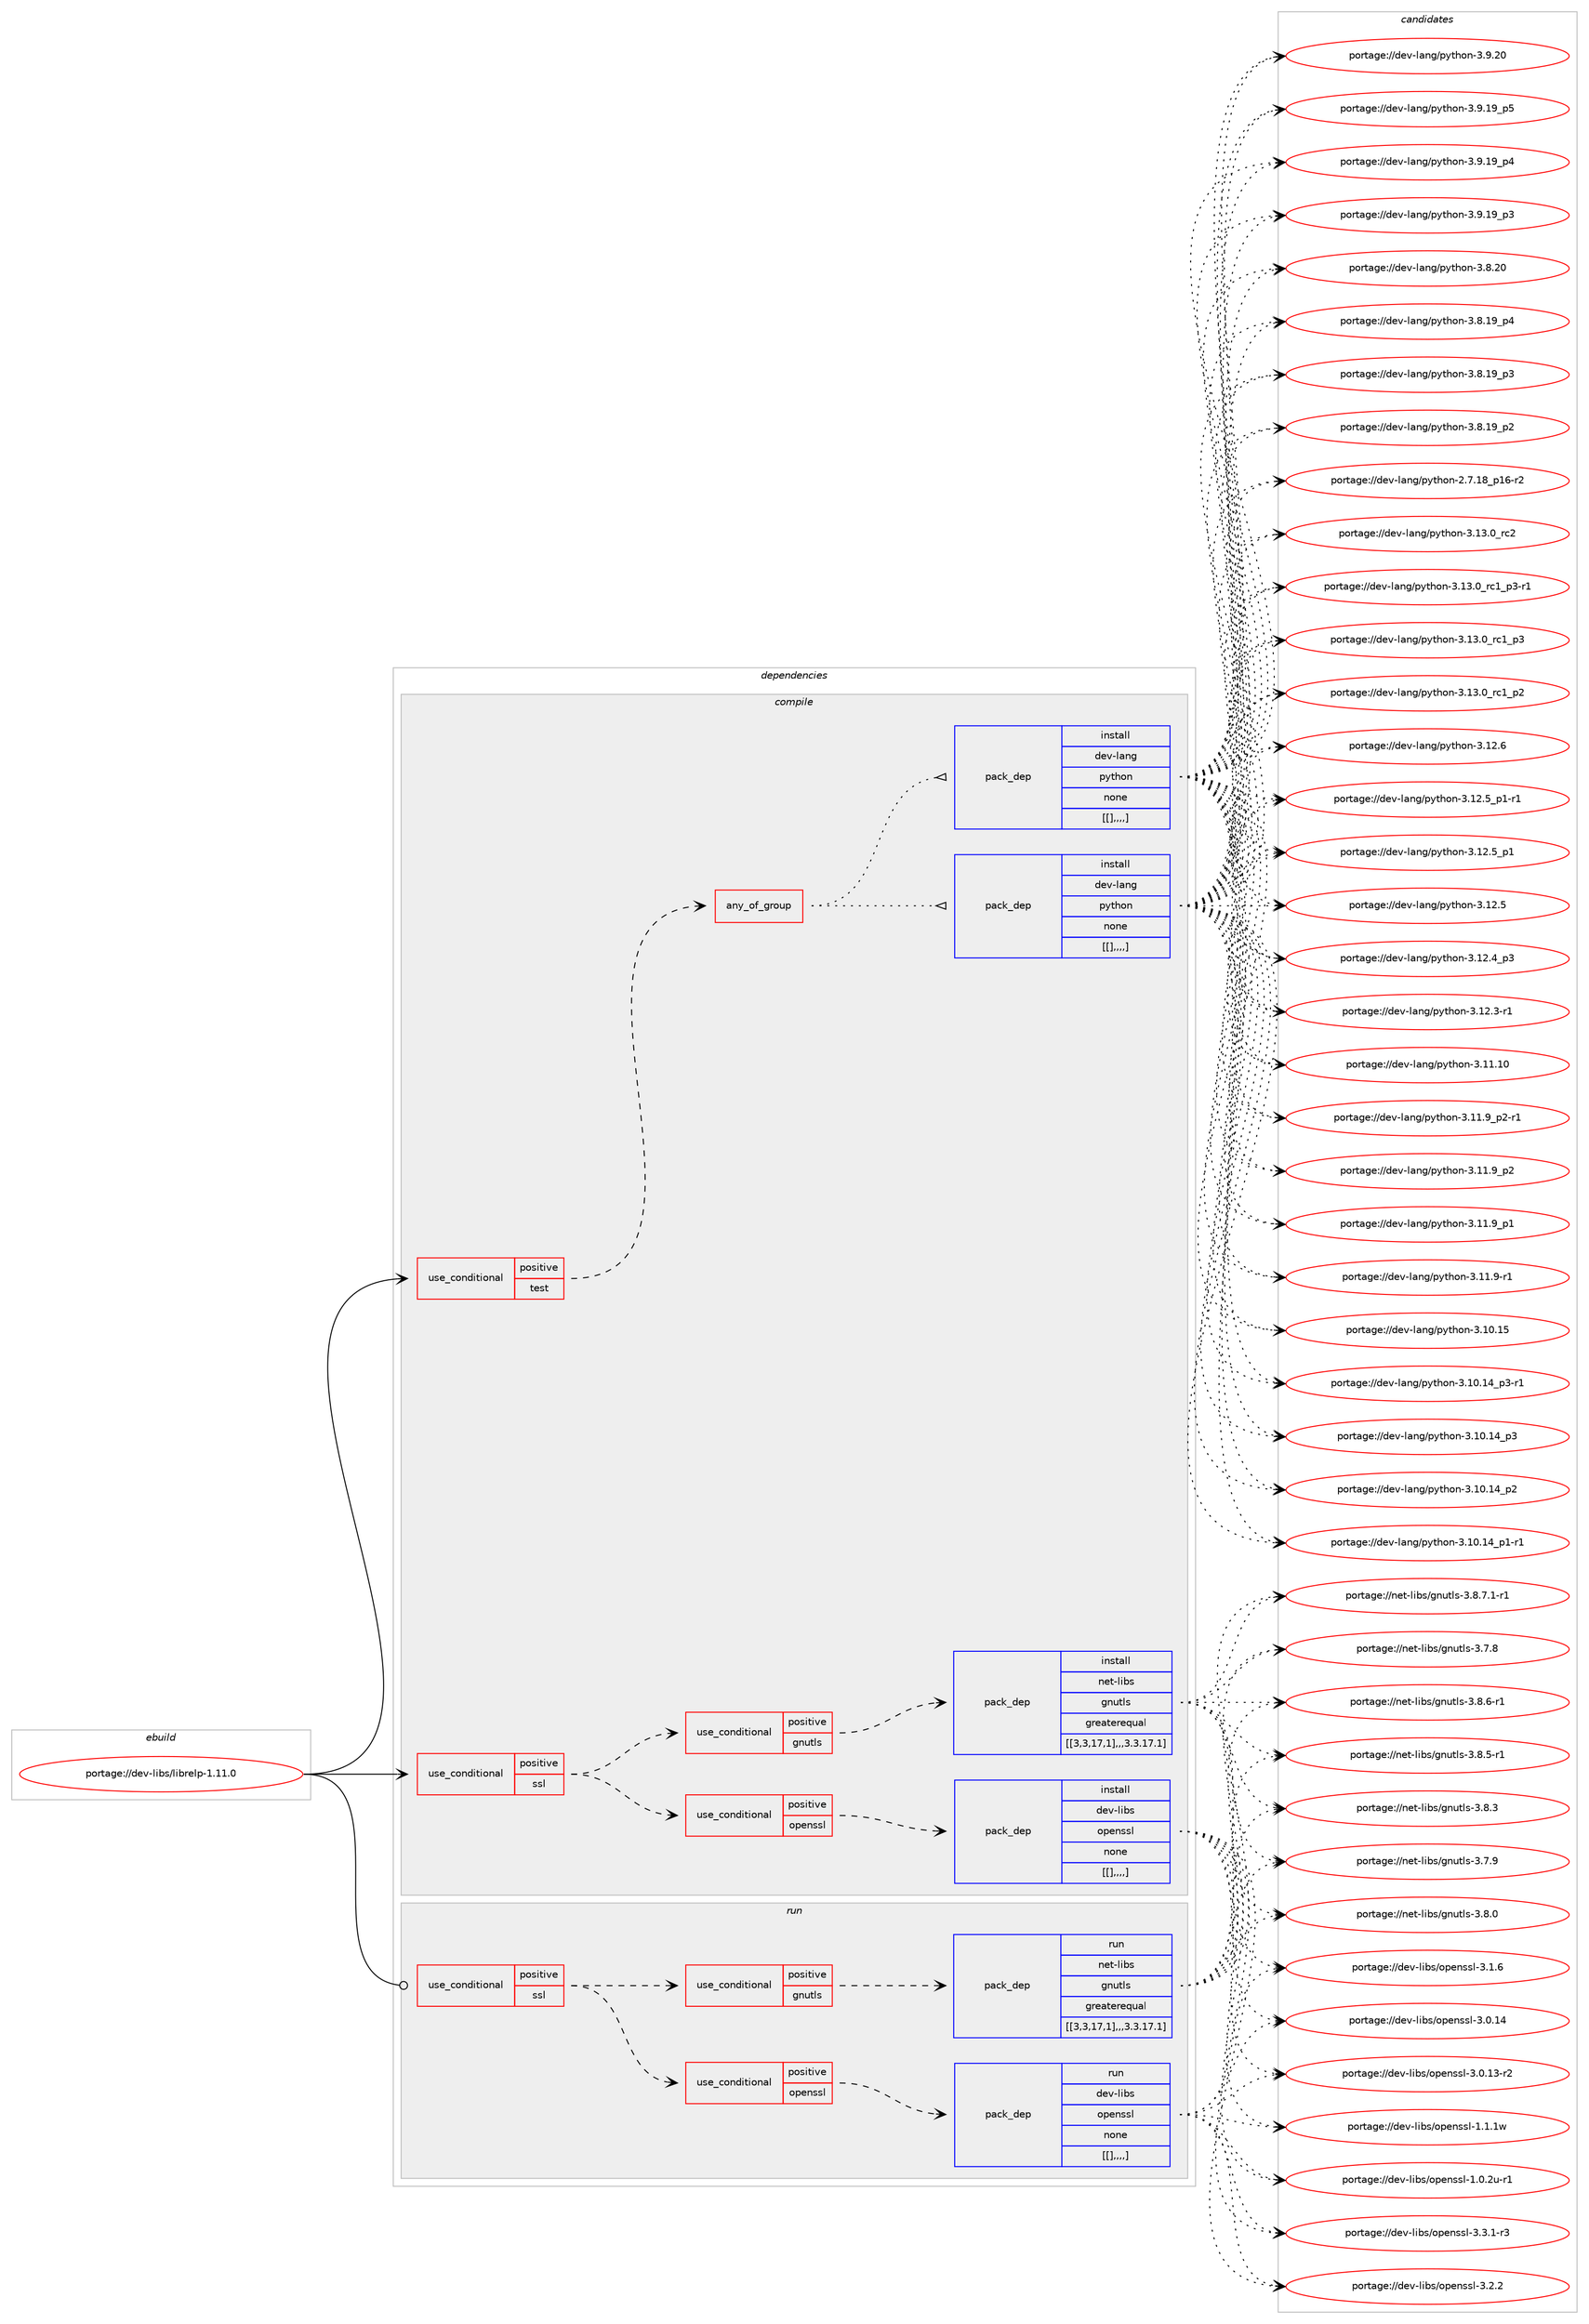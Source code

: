 digraph prolog {

# *************
# Graph options
# *************

newrank=true;
concentrate=true;
compound=true;
graph [rankdir=LR,fontname=Helvetica,fontsize=10,ranksep=1.5];#, ranksep=2.5, nodesep=0.2];
edge  [arrowhead=vee];
node  [fontname=Helvetica,fontsize=10];

# **********
# The ebuild
# **********

subgraph cluster_leftcol {
color=gray;
label=<<i>ebuild</i>>;
id [label="portage://dev-libs/librelp-1.11.0", color=red, width=4, href="../dev-libs/librelp-1.11.0.svg"];
}

# ****************
# The dependencies
# ****************

subgraph cluster_midcol {
color=gray;
label=<<i>dependencies</i>>;
subgraph cluster_compile {
fillcolor="#eeeeee";
style=filled;
label=<<i>compile</i>>;
subgraph cond27670 {
dependency112101 [label=<<TABLE BORDER="0" CELLBORDER="1" CELLSPACING="0" CELLPADDING="4"><TR><TD ROWSPAN="3" CELLPADDING="10">use_conditional</TD></TR><TR><TD>positive</TD></TR><TR><TD>ssl</TD></TR></TABLE>>, shape=none, color=red];
subgraph cond27671 {
dependency112102 [label=<<TABLE BORDER="0" CELLBORDER="1" CELLSPACING="0" CELLPADDING="4"><TR><TD ROWSPAN="3" CELLPADDING="10">use_conditional</TD></TR><TR><TD>positive</TD></TR><TR><TD>gnutls</TD></TR></TABLE>>, shape=none, color=red];
subgraph pack83267 {
dependency112103 [label=<<TABLE BORDER="0" CELLBORDER="1" CELLSPACING="0" CELLPADDING="4" WIDTH="220"><TR><TD ROWSPAN="6" CELLPADDING="30">pack_dep</TD></TR><TR><TD WIDTH="110">install</TD></TR><TR><TD>net-libs</TD></TR><TR><TD>gnutls</TD></TR><TR><TD>greaterequal</TD></TR><TR><TD>[[3,3,17,1],,,3.3.17.1]</TD></TR></TABLE>>, shape=none, color=blue];
}
dependency112102:e -> dependency112103:w [weight=20,style="dashed",arrowhead="vee"];
}
dependency112101:e -> dependency112102:w [weight=20,style="dashed",arrowhead="vee"];
subgraph cond27672 {
dependency112104 [label=<<TABLE BORDER="0" CELLBORDER="1" CELLSPACING="0" CELLPADDING="4"><TR><TD ROWSPAN="3" CELLPADDING="10">use_conditional</TD></TR><TR><TD>positive</TD></TR><TR><TD>openssl</TD></TR></TABLE>>, shape=none, color=red];
subgraph pack83268 {
dependency112105 [label=<<TABLE BORDER="0" CELLBORDER="1" CELLSPACING="0" CELLPADDING="4" WIDTH="220"><TR><TD ROWSPAN="6" CELLPADDING="30">pack_dep</TD></TR><TR><TD WIDTH="110">install</TD></TR><TR><TD>dev-libs</TD></TR><TR><TD>openssl</TD></TR><TR><TD>none</TD></TR><TR><TD>[[],,,,]</TD></TR></TABLE>>, shape=none, color=blue];
}
dependency112104:e -> dependency112105:w [weight=20,style="dashed",arrowhead="vee"];
}
dependency112101:e -> dependency112104:w [weight=20,style="dashed",arrowhead="vee"];
}
id:e -> dependency112101:w [weight=20,style="solid",arrowhead="vee"];
subgraph cond27673 {
dependency112106 [label=<<TABLE BORDER="0" CELLBORDER="1" CELLSPACING="0" CELLPADDING="4"><TR><TD ROWSPAN="3" CELLPADDING="10">use_conditional</TD></TR><TR><TD>positive</TD></TR><TR><TD>test</TD></TR></TABLE>>, shape=none, color=red];
subgraph any1014 {
dependency112107 [label=<<TABLE BORDER="0" CELLBORDER="1" CELLSPACING="0" CELLPADDING="4"><TR><TD CELLPADDING="10">any_of_group</TD></TR></TABLE>>, shape=none, color=red];subgraph pack83269 {
dependency112108 [label=<<TABLE BORDER="0" CELLBORDER="1" CELLSPACING="0" CELLPADDING="4" WIDTH="220"><TR><TD ROWSPAN="6" CELLPADDING="30">pack_dep</TD></TR><TR><TD WIDTH="110">install</TD></TR><TR><TD>dev-lang</TD></TR><TR><TD>python</TD></TR><TR><TD>none</TD></TR><TR><TD>[[],,,,]</TD></TR></TABLE>>, shape=none, color=blue];
}
dependency112107:e -> dependency112108:w [weight=20,style="dotted",arrowhead="oinv"];
subgraph pack83270 {
dependency112109 [label=<<TABLE BORDER="0" CELLBORDER="1" CELLSPACING="0" CELLPADDING="4" WIDTH="220"><TR><TD ROWSPAN="6" CELLPADDING="30">pack_dep</TD></TR><TR><TD WIDTH="110">install</TD></TR><TR><TD>dev-lang</TD></TR><TR><TD>python</TD></TR><TR><TD>none</TD></TR><TR><TD>[[],,,,]</TD></TR></TABLE>>, shape=none, color=blue];
}
dependency112107:e -> dependency112109:w [weight=20,style="dotted",arrowhead="oinv"];
}
dependency112106:e -> dependency112107:w [weight=20,style="dashed",arrowhead="vee"];
}
id:e -> dependency112106:w [weight=20,style="solid",arrowhead="vee"];
}
subgraph cluster_compileandrun {
fillcolor="#eeeeee";
style=filled;
label=<<i>compile and run</i>>;
}
subgraph cluster_run {
fillcolor="#eeeeee";
style=filled;
label=<<i>run</i>>;
subgraph cond27674 {
dependency112110 [label=<<TABLE BORDER="0" CELLBORDER="1" CELLSPACING="0" CELLPADDING="4"><TR><TD ROWSPAN="3" CELLPADDING="10">use_conditional</TD></TR><TR><TD>positive</TD></TR><TR><TD>ssl</TD></TR></TABLE>>, shape=none, color=red];
subgraph cond27675 {
dependency112111 [label=<<TABLE BORDER="0" CELLBORDER="1" CELLSPACING="0" CELLPADDING="4"><TR><TD ROWSPAN="3" CELLPADDING="10">use_conditional</TD></TR><TR><TD>positive</TD></TR><TR><TD>gnutls</TD></TR></TABLE>>, shape=none, color=red];
subgraph pack83271 {
dependency112112 [label=<<TABLE BORDER="0" CELLBORDER="1" CELLSPACING="0" CELLPADDING="4" WIDTH="220"><TR><TD ROWSPAN="6" CELLPADDING="30">pack_dep</TD></TR><TR><TD WIDTH="110">run</TD></TR><TR><TD>net-libs</TD></TR><TR><TD>gnutls</TD></TR><TR><TD>greaterequal</TD></TR><TR><TD>[[3,3,17,1],,,3.3.17.1]</TD></TR></TABLE>>, shape=none, color=blue];
}
dependency112111:e -> dependency112112:w [weight=20,style="dashed",arrowhead="vee"];
}
dependency112110:e -> dependency112111:w [weight=20,style="dashed",arrowhead="vee"];
subgraph cond27676 {
dependency112113 [label=<<TABLE BORDER="0" CELLBORDER="1" CELLSPACING="0" CELLPADDING="4"><TR><TD ROWSPAN="3" CELLPADDING="10">use_conditional</TD></TR><TR><TD>positive</TD></TR><TR><TD>openssl</TD></TR></TABLE>>, shape=none, color=red];
subgraph pack83272 {
dependency112114 [label=<<TABLE BORDER="0" CELLBORDER="1" CELLSPACING="0" CELLPADDING="4" WIDTH="220"><TR><TD ROWSPAN="6" CELLPADDING="30">pack_dep</TD></TR><TR><TD WIDTH="110">run</TD></TR><TR><TD>dev-libs</TD></TR><TR><TD>openssl</TD></TR><TR><TD>none</TD></TR><TR><TD>[[],,,,]</TD></TR></TABLE>>, shape=none, color=blue];
}
dependency112113:e -> dependency112114:w [weight=20,style="dashed",arrowhead="vee"];
}
dependency112110:e -> dependency112113:w [weight=20,style="dashed",arrowhead="vee"];
}
id:e -> dependency112110:w [weight=20,style="solid",arrowhead="odot"];
}
}

# **************
# The candidates
# **************

subgraph cluster_choices {
rank=same;
color=gray;
label=<<i>candidates</i>>;

subgraph choice83267 {
color=black;
nodesep=1;
choice11010111645108105981154710311011711610811545514656465546494511449 [label="portage://net-libs/gnutls-3.8.7.1-r1", color=red, width=4,href="../net-libs/gnutls-3.8.7.1-r1.svg"];
choice1101011164510810598115471031101171161081154551465646544511449 [label="portage://net-libs/gnutls-3.8.6-r1", color=red, width=4,href="../net-libs/gnutls-3.8.6-r1.svg"];
choice1101011164510810598115471031101171161081154551465646534511449 [label="portage://net-libs/gnutls-3.8.5-r1", color=red, width=4,href="../net-libs/gnutls-3.8.5-r1.svg"];
choice110101116451081059811547103110117116108115455146564651 [label="portage://net-libs/gnutls-3.8.3", color=red, width=4,href="../net-libs/gnutls-3.8.3.svg"];
choice110101116451081059811547103110117116108115455146564648 [label="portage://net-libs/gnutls-3.8.0", color=red, width=4,href="../net-libs/gnutls-3.8.0.svg"];
choice110101116451081059811547103110117116108115455146554657 [label="portage://net-libs/gnutls-3.7.9", color=red, width=4,href="../net-libs/gnutls-3.7.9.svg"];
choice110101116451081059811547103110117116108115455146554656 [label="portage://net-libs/gnutls-3.7.8", color=red, width=4,href="../net-libs/gnutls-3.7.8.svg"];
dependency112103:e -> choice11010111645108105981154710311011711610811545514656465546494511449:w [style=dotted,weight="100"];
dependency112103:e -> choice1101011164510810598115471031101171161081154551465646544511449:w [style=dotted,weight="100"];
dependency112103:e -> choice1101011164510810598115471031101171161081154551465646534511449:w [style=dotted,weight="100"];
dependency112103:e -> choice110101116451081059811547103110117116108115455146564651:w [style=dotted,weight="100"];
dependency112103:e -> choice110101116451081059811547103110117116108115455146564648:w [style=dotted,weight="100"];
dependency112103:e -> choice110101116451081059811547103110117116108115455146554657:w [style=dotted,weight="100"];
dependency112103:e -> choice110101116451081059811547103110117116108115455146554656:w [style=dotted,weight="100"];
}
subgraph choice83268 {
color=black;
nodesep=1;
choice1001011184510810598115471111121011101151151084551465146494511451 [label="portage://dev-libs/openssl-3.3.1-r3", color=red, width=4,href="../dev-libs/openssl-3.3.1-r3.svg"];
choice100101118451081059811547111112101110115115108455146504650 [label="portage://dev-libs/openssl-3.2.2", color=red, width=4,href="../dev-libs/openssl-3.2.2.svg"];
choice100101118451081059811547111112101110115115108455146494654 [label="portage://dev-libs/openssl-3.1.6", color=red, width=4,href="../dev-libs/openssl-3.1.6.svg"];
choice10010111845108105981154711111210111011511510845514648464952 [label="portage://dev-libs/openssl-3.0.14", color=red, width=4,href="../dev-libs/openssl-3.0.14.svg"];
choice100101118451081059811547111112101110115115108455146484649514511450 [label="portage://dev-libs/openssl-3.0.13-r2", color=red, width=4,href="../dev-libs/openssl-3.0.13-r2.svg"];
choice100101118451081059811547111112101110115115108454946494649119 [label="portage://dev-libs/openssl-1.1.1w", color=red, width=4,href="../dev-libs/openssl-1.1.1w.svg"];
choice1001011184510810598115471111121011101151151084549464846501174511449 [label="portage://dev-libs/openssl-1.0.2u-r1", color=red, width=4,href="../dev-libs/openssl-1.0.2u-r1.svg"];
dependency112105:e -> choice1001011184510810598115471111121011101151151084551465146494511451:w [style=dotted,weight="100"];
dependency112105:e -> choice100101118451081059811547111112101110115115108455146504650:w [style=dotted,weight="100"];
dependency112105:e -> choice100101118451081059811547111112101110115115108455146494654:w [style=dotted,weight="100"];
dependency112105:e -> choice10010111845108105981154711111210111011511510845514648464952:w [style=dotted,weight="100"];
dependency112105:e -> choice100101118451081059811547111112101110115115108455146484649514511450:w [style=dotted,weight="100"];
dependency112105:e -> choice100101118451081059811547111112101110115115108454946494649119:w [style=dotted,weight="100"];
dependency112105:e -> choice1001011184510810598115471111121011101151151084549464846501174511449:w [style=dotted,weight="100"];
}
subgraph choice83269 {
color=black;
nodesep=1;
choice10010111845108971101034711212111610411111045514649514648951149950 [label="portage://dev-lang/python-3.13.0_rc2", color=red, width=4,href="../dev-lang/python-3.13.0_rc2.svg"];
choice1001011184510897110103471121211161041111104551464951464895114994995112514511449 [label="portage://dev-lang/python-3.13.0_rc1_p3-r1", color=red, width=4,href="../dev-lang/python-3.13.0_rc1_p3-r1.svg"];
choice100101118451089711010347112121116104111110455146495146489511499499511251 [label="portage://dev-lang/python-3.13.0_rc1_p3", color=red, width=4,href="../dev-lang/python-3.13.0_rc1_p3.svg"];
choice100101118451089711010347112121116104111110455146495146489511499499511250 [label="portage://dev-lang/python-3.13.0_rc1_p2", color=red, width=4,href="../dev-lang/python-3.13.0_rc1_p2.svg"];
choice10010111845108971101034711212111610411111045514649504654 [label="portage://dev-lang/python-3.12.6", color=red, width=4,href="../dev-lang/python-3.12.6.svg"];
choice1001011184510897110103471121211161041111104551464950465395112494511449 [label="portage://dev-lang/python-3.12.5_p1-r1", color=red, width=4,href="../dev-lang/python-3.12.5_p1-r1.svg"];
choice100101118451089711010347112121116104111110455146495046539511249 [label="portage://dev-lang/python-3.12.5_p1", color=red, width=4,href="../dev-lang/python-3.12.5_p1.svg"];
choice10010111845108971101034711212111610411111045514649504653 [label="portage://dev-lang/python-3.12.5", color=red, width=4,href="../dev-lang/python-3.12.5.svg"];
choice100101118451089711010347112121116104111110455146495046529511251 [label="portage://dev-lang/python-3.12.4_p3", color=red, width=4,href="../dev-lang/python-3.12.4_p3.svg"];
choice100101118451089711010347112121116104111110455146495046514511449 [label="portage://dev-lang/python-3.12.3-r1", color=red, width=4,href="../dev-lang/python-3.12.3-r1.svg"];
choice1001011184510897110103471121211161041111104551464949464948 [label="portage://dev-lang/python-3.11.10", color=red, width=4,href="../dev-lang/python-3.11.10.svg"];
choice1001011184510897110103471121211161041111104551464949465795112504511449 [label="portage://dev-lang/python-3.11.9_p2-r1", color=red, width=4,href="../dev-lang/python-3.11.9_p2-r1.svg"];
choice100101118451089711010347112121116104111110455146494946579511250 [label="portage://dev-lang/python-3.11.9_p2", color=red, width=4,href="../dev-lang/python-3.11.9_p2.svg"];
choice100101118451089711010347112121116104111110455146494946579511249 [label="portage://dev-lang/python-3.11.9_p1", color=red, width=4,href="../dev-lang/python-3.11.9_p1.svg"];
choice100101118451089711010347112121116104111110455146494946574511449 [label="portage://dev-lang/python-3.11.9-r1", color=red, width=4,href="../dev-lang/python-3.11.9-r1.svg"];
choice1001011184510897110103471121211161041111104551464948464953 [label="portage://dev-lang/python-3.10.15", color=red, width=4,href="../dev-lang/python-3.10.15.svg"];
choice100101118451089711010347112121116104111110455146494846495295112514511449 [label="portage://dev-lang/python-3.10.14_p3-r1", color=red, width=4,href="../dev-lang/python-3.10.14_p3-r1.svg"];
choice10010111845108971101034711212111610411111045514649484649529511251 [label="portage://dev-lang/python-3.10.14_p3", color=red, width=4,href="../dev-lang/python-3.10.14_p3.svg"];
choice10010111845108971101034711212111610411111045514649484649529511250 [label="portage://dev-lang/python-3.10.14_p2", color=red, width=4,href="../dev-lang/python-3.10.14_p2.svg"];
choice100101118451089711010347112121116104111110455146494846495295112494511449 [label="portage://dev-lang/python-3.10.14_p1-r1", color=red, width=4,href="../dev-lang/python-3.10.14_p1-r1.svg"];
choice10010111845108971101034711212111610411111045514657465048 [label="portage://dev-lang/python-3.9.20", color=red, width=4,href="../dev-lang/python-3.9.20.svg"];
choice100101118451089711010347112121116104111110455146574649579511253 [label="portage://dev-lang/python-3.9.19_p5", color=red, width=4,href="../dev-lang/python-3.9.19_p5.svg"];
choice100101118451089711010347112121116104111110455146574649579511252 [label="portage://dev-lang/python-3.9.19_p4", color=red, width=4,href="../dev-lang/python-3.9.19_p4.svg"];
choice100101118451089711010347112121116104111110455146574649579511251 [label="portage://dev-lang/python-3.9.19_p3", color=red, width=4,href="../dev-lang/python-3.9.19_p3.svg"];
choice10010111845108971101034711212111610411111045514656465048 [label="portage://dev-lang/python-3.8.20", color=red, width=4,href="../dev-lang/python-3.8.20.svg"];
choice100101118451089711010347112121116104111110455146564649579511252 [label="portage://dev-lang/python-3.8.19_p4", color=red, width=4,href="../dev-lang/python-3.8.19_p4.svg"];
choice100101118451089711010347112121116104111110455146564649579511251 [label="portage://dev-lang/python-3.8.19_p3", color=red, width=4,href="../dev-lang/python-3.8.19_p3.svg"];
choice100101118451089711010347112121116104111110455146564649579511250 [label="portage://dev-lang/python-3.8.19_p2", color=red, width=4,href="../dev-lang/python-3.8.19_p2.svg"];
choice100101118451089711010347112121116104111110455046554649569511249544511450 [label="portage://dev-lang/python-2.7.18_p16-r2", color=red, width=4,href="../dev-lang/python-2.7.18_p16-r2.svg"];
dependency112108:e -> choice10010111845108971101034711212111610411111045514649514648951149950:w [style=dotted,weight="100"];
dependency112108:e -> choice1001011184510897110103471121211161041111104551464951464895114994995112514511449:w [style=dotted,weight="100"];
dependency112108:e -> choice100101118451089711010347112121116104111110455146495146489511499499511251:w [style=dotted,weight="100"];
dependency112108:e -> choice100101118451089711010347112121116104111110455146495146489511499499511250:w [style=dotted,weight="100"];
dependency112108:e -> choice10010111845108971101034711212111610411111045514649504654:w [style=dotted,weight="100"];
dependency112108:e -> choice1001011184510897110103471121211161041111104551464950465395112494511449:w [style=dotted,weight="100"];
dependency112108:e -> choice100101118451089711010347112121116104111110455146495046539511249:w [style=dotted,weight="100"];
dependency112108:e -> choice10010111845108971101034711212111610411111045514649504653:w [style=dotted,weight="100"];
dependency112108:e -> choice100101118451089711010347112121116104111110455146495046529511251:w [style=dotted,weight="100"];
dependency112108:e -> choice100101118451089711010347112121116104111110455146495046514511449:w [style=dotted,weight="100"];
dependency112108:e -> choice1001011184510897110103471121211161041111104551464949464948:w [style=dotted,weight="100"];
dependency112108:e -> choice1001011184510897110103471121211161041111104551464949465795112504511449:w [style=dotted,weight="100"];
dependency112108:e -> choice100101118451089711010347112121116104111110455146494946579511250:w [style=dotted,weight="100"];
dependency112108:e -> choice100101118451089711010347112121116104111110455146494946579511249:w [style=dotted,weight="100"];
dependency112108:e -> choice100101118451089711010347112121116104111110455146494946574511449:w [style=dotted,weight="100"];
dependency112108:e -> choice1001011184510897110103471121211161041111104551464948464953:w [style=dotted,weight="100"];
dependency112108:e -> choice100101118451089711010347112121116104111110455146494846495295112514511449:w [style=dotted,weight="100"];
dependency112108:e -> choice10010111845108971101034711212111610411111045514649484649529511251:w [style=dotted,weight="100"];
dependency112108:e -> choice10010111845108971101034711212111610411111045514649484649529511250:w [style=dotted,weight="100"];
dependency112108:e -> choice100101118451089711010347112121116104111110455146494846495295112494511449:w [style=dotted,weight="100"];
dependency112108:e -> choice10010111845108971101034711212111610411111045514657465048:w [style=dotted,weight="100"];
dependency112108:e -> choice100101118451089711010347112121116104111110455146574649579511253:w [style=dotted,weight="100"];
dependency112108:e -> choice100101118451089711010347112121116104111110455146574649579511252:w [style=dotted,weight="100"];
dependency112108:e -> choice100101118451089711010347112121116104111110455146574649579511251:w [style=dotted,weight="100"];
dependency112108:e -> choice10010111845108971101034711212111610411111045514656465048:w [style=dotted,weight="100"];
dependency112108:e -> choice100101118451089711010347112121116104111110455146564649579511252:w [style=dotted,weight="100"];
dependency112108:e -> choice100101118451089711010347112121116104111110455146564649579511251:w [style=dotted,weight="100"];
dependency112108:e -> choice100101118451089711010347112121116104111110455146564649579511250:w [style=dotted,weight="100"];
dependency112108:e -> choice100101118451089711010347112121116104111110455046554649569511249544511450:w [style=dotted,weight="100"];
}
subgraph choice83270 {
color=black;
nodesep=1;
choice10010111845108971101034711212111610411111045514649514648951149950 [label="portage://dev-lang/python-3.13.0_rc2", color=red, width=4,href="../dev-lang/python-3.13.0_rc2.svg"];
choice1001011184510897110103471121211161041111104551464951464895114994995112514511449 [label="portage://dev-lang/python-3.13.0_rc1_p3-r1", color=red, width=4,href="../dev-lang/python-3.13.0_rc1_p3-r1.svg"];
choice100101118451089711010347112121116104111110455146495146489511499499511251 [label="portage://dev-lang/python-3.13.0_rc1_p3", color=red, width=4,href="../dev-lang/python-3.13.0_rc1_p3.svg"];
choice100101118451089711010347112121116104111110455146495146489511499499511250 [label="portage://dev-lang/python-3.13.0_rc1_p2", color=red, width=4,href="../dev-lang/python-3.13.0_rc1_p2.svg"];
choice10010111845108971101034711212111610411111045514649504654 [label="portage://dev-lang/python-3.12.6", color=red, width=4,href="../dev-lang/python-3.12.6.svg"];
choice1001011184510897110103471121211161041111104551464950465395112494511449 [label="portage://dev-lang/python-3.12.5_p1-r1", color=red, width=4,href="../dev-lang/python-3.12.5_p1-r1.svg"];
choice100101118451089711010347112121116104111110455146495046539511249 [label="portage://dev-lang/python-3.12.5_p1", color=red, width=4,href="../dev-lang/python-3.12.5_p1.svg"];
choice10010111845108971101034711212111610411111045514649504653 [label="portage://dev-lang/python-3.12.5", color=red, width=4,href="../dev-lang/python-3.12.5.svg"];
choice100101118451089711010347112121116104111110455146495046529511251 [label="portage://dev-lang/python-3.12.4_p3", color=red, width=4,href="../dev-lang/python-3.12.4_p3.svg"];
choice100101118451089711010347112121116104111110455146495046514511449 [label="portage://dev-lang/python-3.12.3-r1", color=red, width=4,href="../dev-lang/python-3.12.3-r1.svg"];
choice1001011184510897110103471121211161041111104551464949464948 [label="portage://dev-lang/python-3.11.10", color=red, width=4,href="../dev-lang/python-3.11.10.svg"];
choice1001011184510897110103471121211161041111104551464949465795112504511449 [label="portage://dev-lang/python-3.11.9_p2-r1", color=red, width=4,href="../dev-lang/python-3.11.9_p2-r1.svg"];
choice100101118451089711010347112121116104111110455146494946579511250 [label="portage://dev-lang/python-3.11.9_p2", color=red, width=4,href="../dev-lang/python-3.11.9_p2.svg"];
choice100101118451089711010347112121116104111110455146494946579511249 [label="portage://dev-lang/python-3.11.9_p1", color=red, width=4,href="../dev-lang/python-3.11.9_p1.svg"];
choice100101118451089711010347112121116104111110455146494946574511449 [label="portage://dev-lang/python-3.11.9-r1", color=red, width=4,href="../dev-lang/python-3.11.9-r1.svg"];
choice1001011184510897110103471121211161041111104551464948464953 [label="portage://dev-lang/python-3.10.15", color=red, width=4,href="../dev-lang/python-3.10.15.svg"];
choice100101118451089711010347112121116104111110455146494846495295112514511449 [label="portage://dev-lang/python-3.10.14_p3-r1", color=red, width=4,href="../dev-lang/python-3.10.14_p3-r1.svg"];
choice10010111845108971101034711212111610411111045514649484649529511251 [label="portage://dev-lang/python-3.10.14_p3", color=red, width=4,href="../dev-lang/python-3.10.14_p3.svg"];
choice10010111845108971101034711212111610411111045514649484649529511250 [label="portage://dev-lang/python-3.10.14_p2", color=red, width=4,href="../dev-lang/python-3.10.14_p2.svg"];
choice100101118451089711010347112121116104111110455146494846495295112494511449 [label="portage://dev-lang/python-3.10.14_p1-r1", color=red, width=4,href="../dev-lang/python-3.10.14_p1-r1.svg"];
choice10010111845108971101034711212111610411111045514657465048 [label="portage://dev-lang/python-3.9.20", color=red, width=4,href="../dev-lang/python-3.9.20.svg"];
choice100101118451089711010347112121116104111110455146574649579511253 [label="portage://dev-lang/python-3.9.19_p5", color=red, width=4,href="../dev-lang/python-3.9.19_p5.svg"];
choice100101118451089711010347112121116104111110455146574649579511252 [label="portage://dev-lang/python-3.9.19_p4", color=red, width=4,href="../dev-lang/python-3.9.19_p4.svg"];
choice100101118451089711010347112121116104111110455146574649579511251 [label="portage://dev-lang/python-3.9.19_p3", color=red, width=4,href="../dev-lang/python-3.9.19_p3.svg"];
choice10010111845108971101034711212111610411111045514656465048 [label="portage://dev-lang/python-3.8.20", color=red, width=4,href="../dev-lang/python-3.8.20.svg"];
choice100101118451089711010347112121116104111110455146564649579511252 [label="portage://dev-lang/python-3.8.19_p4", color=red, width=4,href="../dev-lang/python-3.8.19_p4.svg"];
choice100101118451089711010347112121116104111110455146564649579511251 [label="portage://dev-lang/python-3.8.19_p3", color=red, width=4,href="../dev-lang/python-3.8.19_p3.svg"];
choice100101118451089711010347112121116104111110455146564649579511250 [label="portage://dev-lang/python-3.8.19_p2", color=red, width=4,href="../dev-lang/python-3.8.19_p2.svg"];
choice100101118451089711010347112121116104111110455046554649569511249544511450 [label="portage://dev-lang/python-2.7.18_p16-r2", color=red, width=4,href="../dev-lang/python-2.7.18_p16-r2.svg"];
dependency112109:e -> choice10010111845108971101034711212111610411111045514649514648951149950:w [style=dotted,weight="100"];
dependency112109:e -> choice1001011184510897110103471121211161041111104551464951464895114994995112514511449:w [style=dotted,weight="100"];
dependency112109:e -> choice100101118451089711010347112121116104111110455146495146489511499499511251:w [style=dotted,weight="100"];
dependency112109:e -> choice100101118451089711010347112121116104111110455146495146489511499499511250:w [style=dotted,weight="100"];
dependency112109:e -> choice10010111845108971101034711212111610411111045514649504654:w [style=dotted,weight="100"];
dependency112109:e -> choice1001011184510897110103471121211161041111104551464950465395112494511449:w [style=dotted,weight="100"];
dependency112109:e -> choice100101118451089711010347112121116104111110455146495046539511249:w [style=dotted,weight="100"];
dependency112109:e -> choice10010111845108971101034711212111610411111045514649504653:w [style=dotted,weight="100"];
dependency112109:e -> choice100101118451089711010347112121116104111110455146495046529511251:w [style=dotted,weight="100"];
dependency112109:e -> choice100101118451089711010347112121116104111110455146495046514511449:w [style=dotted,weight="100"];
dependency112109:e -> choice1001011184510897110103471121211161041111104551464949464948:w [style=dotted,weight="100"];
dependency112109:e -> choice1001011184510897110103471121211161041111104551464949465795112504511449:w [style=dotted,weight="100"];
dependency112109:e -> choice100101118451089711010347112121116104111110455146494946579511250:w [style=dotted,weight="100"];
dependency112109:e -> choice100101118451089711010347112121116104111110455146494946579511249:w [style=dotted,weight="100"];
dependency112109:e -> choice100101118451089711010347112121116104111110455146494946574511449:w [style=dotted,weight="100"];
dependency112109:e -> choice1001011184510897110103471121211161041111104551464948464953:w [style=dotted,weight="100"];
dependency112109:e -> choice100101118451089711010347112121116104111110455146494846495295112514511449:w [style=dotted,weight="100"];
dependency112109:e -> choice10010111845108971101034711212111610411111045514649484649529511251:w [style=dotted,weight="100"];
dependency112109:e -> choice10010111845108971101034711212111610411111045514649484649529511250:w [style=dotted,weight="100"];
dependency112109:e -> choice100101118451089711010347112121116104111110455146494846495295112494511449:w [style=dotted,weight="100"];
dependency112109:e -> choice10010111845108971101034711212111610411111045514657465048:w [style=dotted,weight="100"];
dependency112109:e -> choice100101118451089711010347112121116104111110455146574649579511253:w [style=dotted,weight="100"];
dependency112109:e -> choice100101118451089711010347112121116104111110455146574649579511252:w [style=dotted,weight="100"];
dependency112109:e -> choice100101118451089711010347112121116104111110455146574649579511251:w [style=dotted,weight="100"];
dependency112109:e -> choice10010111845108971101034711212111610411111045514656465048:w [style=dotted,weight="100"];
dependency112109:e -> choice100101118451089711010347112121116104111110455146564649579511252:w [style=dotted,weight="100"];
dependency112109:e -> choice100101118451089711010347112121116104111110455146564649579511251:w [style=dotted,weight="100"];
dependency112109:e -> choice100101118451089711010347112121116104111110455146564649579511250:w [style=dotted,weight="100"];
dependency112109:e -> choice100101118451089711010347112121116104111110455046554649569511249544511450:w [style=dotted,weight="100"];
}
subgraph choice83271 {
color=black;
nodesep=1;
choice11010111645108105981154710311011711610811545514656465546494511449 [label="portage://net-libs/gnutls-3.8.7.1-r1", color=red, width=4,href="../net-libs/gnutls-3.8.7.1-r1.svg"];
choice1101011164510810598115471031101171161081154551465646544511449 [label="portage://net-libs/gnutls-3.8.6-r1", color=red, width=4,href="../net-libs/gnutls-3.8.6-r1.svg"];
choice1101011164510810598115471031101171161081154551465646534511449 [label="portage://net-libs/gnutls-3.8.5-r1", color=red, width=4,href="../net-libs/gnutls-3.8.5-r1.svg"];
choice110101116451081059811547103110117116108115455146564651 [label="portage://net-libs/gnutls-3.8.3", color=red, width=4,href="../net-libs/gnutls-3.8.3.svg"];
choice110101116451081059811547103110117116108115455146564648 [label="portage://net-libs/gnutls-3.8.0", color=red, width=4,href="../net-libs/gnutls-3.8.0.svg"];
choice110101116451081059811547103110117116108115455146554657 [label="portage://net-libs/gnutls-3.7.9", color=red, width=4,href="../net-libs/gnutls-3.7.9.svg"];
choice110101116451081059811547103110117116108115455146554656 [label="portage://net-libs/gnutls-3.7.8", color=red, width=4,href="../net-libs/gnutls-3.7.8.svg"];
dependency112112:e -> choice11010111645108105981154710311011711610811545514656465546494511449:w [style=dotted,weight="100"];
dependency112112:e -> choice1101011164510810598115471031101171161081154551465646544511449:w [style=dotted,weight="100"];
dependency112112:e -> choice1101011164510810598115471031101171161081154551465646534511449:w [style=dotted,weight="100"];
dependency112112:e -> choice110101116451081059811547103110117116108115455146564651:w [style=dotted,weight="100"];
dependency112112:e -> choice110101116451081059811547103110117116108115455146564648:w [style=dotted,weight="100"];
dependency112112:e -> choice110101116451081059811547103110117116108115455146554657:w [style=dotted,weight="100"];
dependency112112:e -> choice110101116451081059811547103110117116108115455146554656:w [style=dotted,weight="100"];
}
subgraph choice83272 {
color=black;
nodesep=1;
choice1001011184510810598115471111121011101151151084551465146494511451 [label="portage://dev-libs/openssl-3.3.1-r3", color=red, width=4,href="../dev-libs/openssl-3.3.1-r3.svg"];
choice100101118451081059811547111112101110115115108455146504650 [label="portage://dev-libs/openssl-3.2.2", color=red, width=4,href="../dev-libs/openssl-3.2.2.svg"];
choice100101118451081059811547111112101110115115108455146494654 [label="portage://dev-libs/openssl-3.1.6", color=red, width=4,href="../dev-libs/openssl-3.1.6.svg"];
choice10010111845108105981154711111210111011511510845514648464952 [label="portage://dev-libs/openssl-3.0.14", color=red, width=4,href="../dev-libs/openssl-3.0.14.svg"];
choice100101118451081059811547111112101110115115108455146484649514511450 [label="portage://dev-libs/openssl-3.0.13-r2", color=red, width=4,href="../dev-libs/openssl-3.0.13-r2.svg"];
choice100101118451081059811547111112101110115115108454946494649119 [label="portage://dev-libs/openssl-1.1.1w", color=red, width=4,href="../dev-libs/openssl-1.1.1w.svg"];
choice1001011184510810598115471111121011101151151084549464846501174511449 [label="portage://dev-libs/openssl-1.0.2u-r1", color=red, width=4,href="../dev-libs/openssl-1.0.2u-r1.svg"];
dependency112114:e -> choice1001011184510810598115471111121011101151151084551465146494511451:w [style=dotted,weight="100"];
dependency112114:e -> choice100101118451081059811547111112101110115115108455146504650:w [style=dotted,weight="100"];
dependency112114:e -> choice100101118451081059811547111112101110115115108455146494654:w [style=dotted,weight="100"];
dependency112114:e -> choice10010111845108105981154711111210111011511510845514648464952:w [style=dotted,weight="100"];
dependency112114:e -> choice100101118451081059811547111112101110115115108455146484649514511450:w [style=dotted,weight="100"];
dependency112114:e -> choice100101118451081059811547111112101110115115108454946494649119:w [style=dotted,weight="100"];
dependency112114:e -> choice1001011184510810598115471111121011101151151084549464846501174511449:w [style=dotted,weight="100"];
}
}

}
